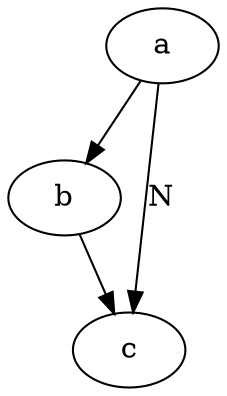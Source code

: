 digraph G {
	graph [URL="default.html"]
	node [URL="\N.html"]
	a -> b -> c
	a -> c [URL="\N.html", label="\N"]
}

